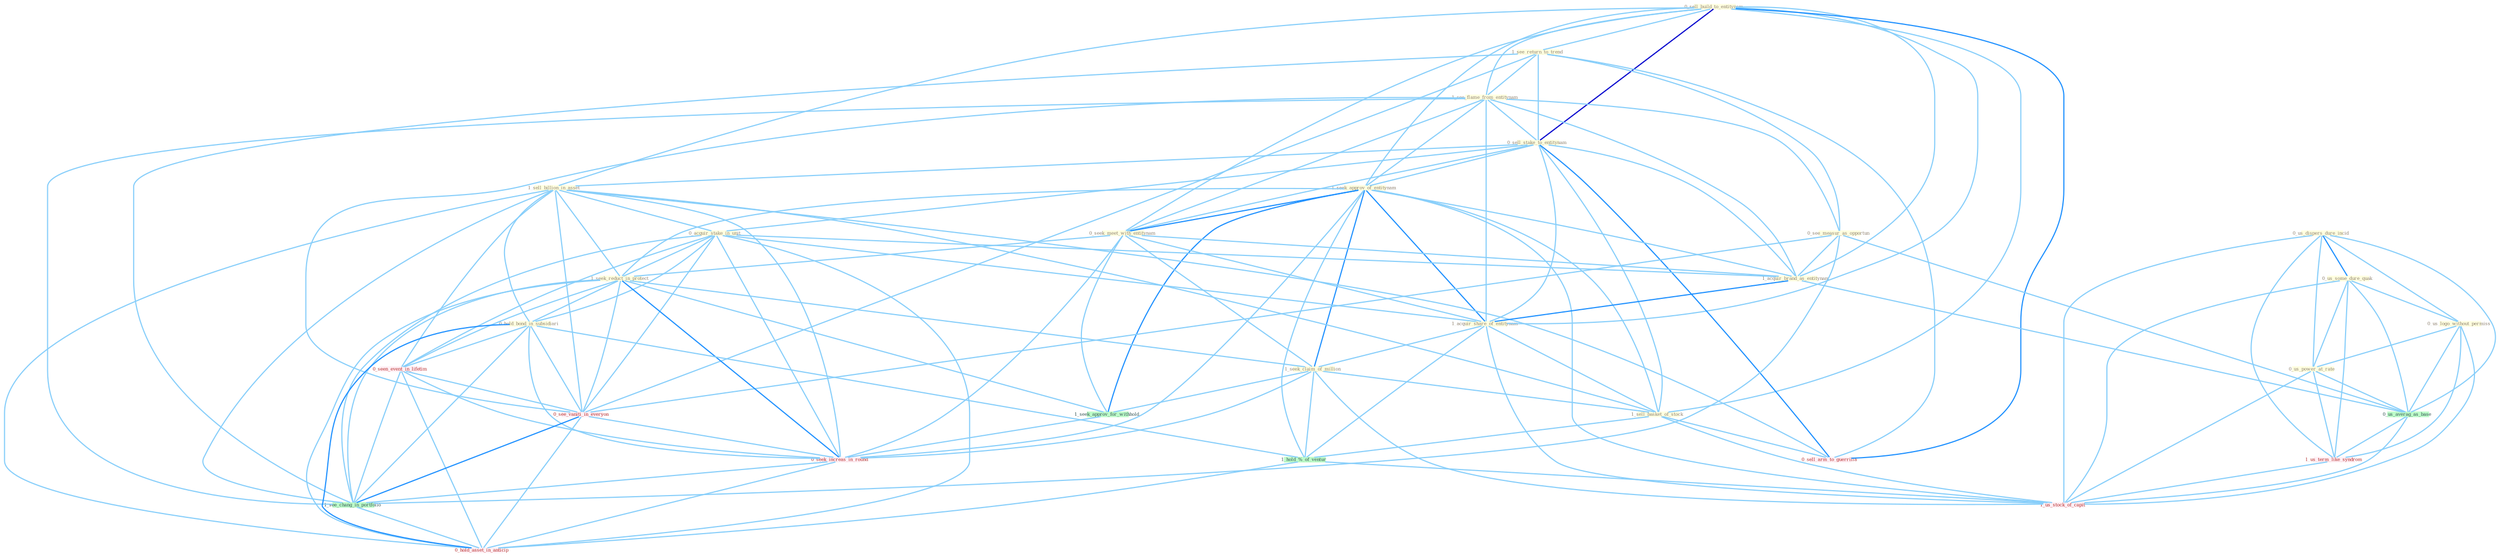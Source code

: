 Graph G{ 
    node
    [shape=polygon,style=filled,width=.5,height=.06,color="#BDFCC9",fixedsize=true,fontsize=4,
    fontcolor="#2f4f4f"];
    {node
    [color="#ffffe0", fontcolor="#8b7d6b"] "0_sell_build_to_entitynam " "1_see_return_to_trend " "1_see_flame_from_entitynam " "0_us_dispers_dure_incid " "0_sell_stake_to_entitynam " "1_seek_approv_of_entitynam " "0_us_some_dure_quak " "0_see_measur_as_opportun " "0_seek_meet_with_entitynam " "1_sell_billion_in_asset " "0_acquir_stake_in_unit " "0_us_logo_without_permiss " "1_acquir_brand_as_entitynam " "1_acquir_share_of_entitynam " "1_seek_reduct_in_protect " "1_seek_claim_of_million " "1_sell_basket_of_stock " "0_hold_bond_in_subsidiari " "0_us_power_at_rate "}
{node [color="#fff0f5", fontcolor="#b22222"] "0_seen_event_in_lifetim " "1_us_term_like_syndrom " "0_see_vaniti_in_everyon " "0_sell_arm_to_guerrilla " "0_seek_increas_in_round " "1_us_stock_of_capit " "0_hold_asset_in_anticip "}
edge [color="#B0E2FF"];

	"0_sell_build_to_entitynam " -- "1_see_return_to_trend " [w="1", color="#87cefa" ];
	"0_sell_build_to_entitynam " -- "1_see_flame_from_entitynam " [w="1", color="#87cefa" ];
	"0_sell_build_to_entitynam " -- "0_sell_stake_to_entitynam " [w="3", color="#0000cd" , len=0.6];
	"0_sell_build_to_entitynam " -- "1_seek_approv_of_entitynam " [w="1", color="#87cefa" ];
	"0_sell_build_to_entitynam " -- "0_seek_meet_with_entitynam " [w="1", color="#87cefa" ];
	"0_sell_build_to_entitynam " -- "1_sell_billion_in_asset " [w="1", color="#87cefa" ];
	"0_sell_build_to_entitynam " -- "1_acquir_brand_as_entitynam " [w="1", color="#87cefa" ];
	"0_sell_build_to_entitynam " -- "1_acquir_share_of_entitynam " [w="1", color="#87cefa" ];
	"0_sell_build_to_entitynam " -- "1_sell_basket_of_stock " [w="1", color="#87cefa" ];
	"0_sell_build_to_entitynam " -- "0_sell_arm_to_guerrilla " [w="2", color="#1e90ff" , len=0.8];
	"1_see_return_to_trend " -- "1_see_flame_from_entitynam " [w="1", color="#87cefa" ];
	"1_see_return_to_trend " -- "0_sell_stake_to_entitynam " [w="1", color="#87cefa" ];
	"1_see_return_to_trend " -- "0_see_measur_as_opportun " [w="1", color="#87cefa" ];
	"1_see_return_to_trend " -- "0_see_vaniti_in_everyon " [w="1", color="#87cefa" ];
	"1_see_return_to_trend " -- "0_sell_arm_to_guerrilla " [w="1", color="#87cefa" ];
	"1_see_return_to_trend " -- "1_see_chang_in_portfolio " [w="1", color="#87cefa" ];
	"1_see_flame_from_entitynam " -- "0_sell_stake_to_entitynam " [w="1", color="#87cefa" ];
	"1_see_flame_from_entitynam " -- "1_seek_approv_of_entitynam " [w="1", color="#87cefa" ];
	"1_see_flame_from_entitynam " -- "0_see_measur_as_opportun " [w="1", color="#87cefa" ];
	"1_see_flame_from_entitynam " -- "0_seek_meet_with_entitynam " [w="1", color="#87cefa" ];
	"1_see_flame_from_entitynam " -- "1_acquir_brand_as_entitynam " [w="1", color="#87cefa" ];
	"1_see_flame_from_entitynam " -- "1_acquir_share_of_entitynam " [w="1", color="#87cefa" ];
	"1_see_flame_from_entitynam " -- "0_see_vaniti_in_everyon " [w="1", color="#87cefa" ];
	"1_see_flame_from_entitynam " -- "1_see_chang_in_portfolio " [w="1", color="#87cefa" ];
	"0_us_dispers_dure_incid " -- "0_us_some_dure_quak " [w="2", color="#1e90ff" , len=0.8];
	"0_us_dispers_dure_incid " -- "0_us_logo_without_permiss " [w="1", color="#87cefa" ];
	"0_us_dispers_dure_incid " -- "0_us_power_at_rate " [w="1", color="#87cefa" ];
	"0_us_dispers_dure_incid " -- "0_us_averag_as_base " [w="1", color="#87cefa" ];
	"0_us_dispers_dure_incid " -- "1_us_term_like_syndrom " [w="1", color="#87cefa" ];
	"0_us_dispers_dure_incid " -- "1_us_stock_of_capit " [w="1", color="#87cefa" ];
	"0_sell_stake_to_entitynam " -- "1_seek_approv_of_entitynam " [w="1", color="#87cefa" ];
	"0_sell_stake_to_entitynam " -- "0_seek_meet_with_entitynam " [w="1", color="#87cefa" ];
	"0_sell_stake_to_entitynam " -- "1_sell_billion_in_asset " [w="1", color="#87cefa" ];
	"0_sell_stake_to_entitynam " -- "0_acquir_stake_in_unit " [w="1", color="#87cefa" ];
	"0_sell_stake_to_entitynam " -- "1_acquir_brand_as_entitynam " [w="1", color="#87cefa" ];
	"0_sell_stake_to_entitynam " -- "1_acquir_share_of_entitynam " [w="1", color="#87cefa" ];
	"0_sell_stake_to_entitynam " -- "1_sell_basket_of_stock " [w="1", color="#87cefa" ];
	"0_sell_stake_to_entitynam " -- "0_sell_arm_to_guerrilla " [w="2", color="#1e90ff" , len=0.8];
	"1_seek_approv_of_entitynam " -- "0_seek_meet_with_entitynam " [w="2", color="#1e90ff" , len=0.8];
	"1_seek_approv_of_entitynam " -- "1_acquir_brand_as_entitynam " [w="1", color="#87cefa" ];
	"1_seek_approv_of_entitynam " -- "1_acquir_share_of_entitynam " [w="2", color="#1e90ff" , len=0.8];
	"1_seek_approv_of_entitynam " -- "1_seek_reduct_in_protect " [w="1", color="#87cefa" ];
	"1_seek_approv_of_entitynam " -- "1_seek_claim_of_million " [w="2", color="#1e90ff" , len=0.8];
	"1_seek_approv_of_entitynam " -- "1_sell_basket_of_stock " [w="1", color="#87cefa" ];
	"1_seek_approv_of_entitynam " -- "1_seek_approv_for_withhold " [w="2", color="#1e90ff" , len=0.8];
	"1_seek_approv_of_entitynam " -- "1_hold_%_of_ventur " [w="1", color="#87cefa" ];
	"1_seek_approv_of_entitynam " -- "0_seek_increas_in_round " [w="1", color="#87cefa" ];
	"1_seek_approv_of_entitynam " -- "1_us_stock_of_capit " [w="1", color="#87cefa" ];
	"0_us_some_dure_quak " -- "0_us_logo_without_permiss " [w="1", color="#87cefa" ];
	"0_us_some_dure_quak " -- "0_us_power_at_rate " [w="1", color="#87cefa" ];
	"0_us_some_dure_quak " -- "0_us_averag_as_base " [w="1", color="#87cefa" ];
	"0_us_some_dure_quak " -- "1_us_term_like_syndrom " [w="1", color="#87cefa" ];
	"0_us_some_dure_quak " -- "1_us_stock_of_capit " [w="1", color="#87cefa" ];
	"0_see_measur_as_opportun " -- "1_acquir_brand_as_entitynam " [w="1", color="#87cefa" ];
	"0_see_measur_as_opportun " -- "0_us_averag_as_base " [w="1", color="#87cefa" ];
	"0_see_measur_as_opportun " -- "0_see_vaniti_in_everyon " [w="1", color="#87cefa" ];
	"0_see_measur_as_opportun " -- "1_see_chang_in_portfolio " [w="1", color="#87cefa" ];
	"0_seek_meet_with_entitynam " -- "1_acquir_brand_as_entitynam " [w="1", color="#87cefa" ];
	"0_seek_meet_with_entitynam " -- "1_acquir_share_of_entitynam " [w="1", color="#87cefa" ];
	"0_seek_meet_with_entitynam " -- "1_seek_reduct_in_protect " [w="1", color="#87cefa" ];
	"0_seek_meet_with_entitynam " -- "1_seek_claim_of_million " [w="1", color="#87cefa" ];
	"0_seek_meet_with_entitynam " -- "1_seek_approv_for_withhold " [w="1", color="#87cefa" ];
	"0_seek_meet_with_entitynam " -- "0_seek_increas_in_round " [w="1", color="#87cefa" ];
	"1_sell_billion_in_asset " -- "0_acquir_stake_in_unit " [w="1", color="#87cefa" ];
	"1_sell_billion_in_asset " -- "1_seek_reduct_in_protect " [w="1", color="#87cefa" ];
	"1_sell_billion_in_asset " -- "1_sell_basket_of_stock " [w="1", color="#87cefa" ];
	"1_sell_billion_in_asset " -- "0_hold_bond_in_subsidiari " [w="1", color="#87cefa" ];
	"1_sell_billion_in_asset " -- "0_seen_event_in_lifetim " [w="1", color="#87cefa" ];
	"1_sell_billion_in_asset " -- "0_see_vaniti_in_everyon " [w="1", color="#87cefa" ];
	"1_sell_billion_in_asset " -- "0_sell_arm_to_guerrilla " [w="1", color="#87cefa" ];
	"1_sell_billion_in_asset " -- "0_seek_increas_in_round " [w="1", color="#87cefa" ];
	"1_sell_billion_in_asset " -- "1_see_chang_in_portfolio " [w="1", color="#87cefa" ];
	"1_sell_billion_in_asset " -- "0_hold_asset_in_anticip " [w="1", color="#87cefa" ];
	"0_acquir_stake_in_unit " -- "1_acquir_brand_as_entitynam " [w="1", color="#87cefa" ];
	"0_acquir_stake_in_unit " -- "1_acquir_share_of_entitynam " [w="1", color="#87cefa" ];
	"0_acquir_stake_in_unit " -- "1_seek_reduct_in_protect " [w="1", color="#87cefa" ];
	"0_acquir_stake_in_unit " -- "0_hold_bond_in_subsidiari " [w="1", color="#87cefa" ];
	"0_acquir_stake_in_unit " -- "0_seen_event_in_lifetim " [w="1", color="#87cefa" ];
	"0_acquir_stake_in_unit " -- "0_see_vaniti_in_everyon " [w="1", color="#87cefa" ];
	"0_acquir_stake_in_unit " -- "0_seek_increas_in_round " [w="1", color="#87cefa" ];
	"0_acquir_stake_in_unit " -- "1_see_chang_in_portfolio " [w="1", color="#87cefa" ];
	"0_acquir_stake_in_unit " -- "0_hold_asset_in_anticip " [w="1", color="#87cefa" ];
	"0_us_logo_without_permiss " -- "0_us_power_at_rate " [w="1", color="#87cefa" ];
	"0_us_logo_without_permiss " -- "0_us_averag_as_base " [w="1", color="#87cefa" ];
	"0_us_logo_without_permiss " -- "1_us_term_like_syndrom " [w="1", color="#87cefa" ];
	"0_us_logo_without_permiss " -- "1_us_stock_of_capit " [w="1", color="#87cefa" ];
	"1_acquir_brand_as_entitynam " -- "1_acquir_share_of_entitynam " [w="2", color="#1e90ff" , len=0.8];
	"1_acquir_brand_as_entitynam " -- "0_us_averag_as_base " [w="1", color="#87cefa" ];
	"1_acquir_share_of_entitynam " -- "1_seek_claim_of_million " [w="1", color="#87cefa" ];
	"1_acquir_share_of_entitynam " -- "1_sell_basket_of_stock " [w="1", color="#87cefa" ];
	"1_acquir_share_of_entitynam " -- "1_hold_%_of_ventur " [w="1", color="#87cefa" ];
	"1_acquir_share_of_entitynam " -- "1_us_stock_of_capit " [w="1", color="#87cefa" ];
	"1_seek_reduct_in_protect " -- "1_seek_claim_of_million " [w="1", color="#87cefa" ];
	"1_seek_reduct_in_protect " -- "0_hold_bond_in_subsidiari " [w="1", color="#87cefa" ];
	"1_seek_reduct_in_protect " -- "0_seen_event_in_lifetim " [w="1", color="#87cefa" ];
	"1_seek_reduct_in_protect " -- "1_seek_approv_for_withhold " [w="1", color="#87cefa" ];
	"1_seek_reduct_in_protect " -- "0_see_vaniti_in_everyon " [w="1", color="#87cefa" ];
	"1_seek_reduct_in_protect " -- "0_seek_increas_in_round " [w="2", color="#1e90ff" , len=0.8];
	"1_seek_reduct_in_protect " -- "1_see_chang_in_portfolio " [w="1", color="#87cefa" ];
	"1_seek_reduct_in_protect " -- "0_hold_asset_in_anticip " [w="1", color="#87cefa" ];
	"1_seek_claim_of_million " -- "1_sell_basket_of_stock " [w="1", color="#87cefa" ];
	"1_seek_claim_of_million " -- "1_seek_approv_for_withhold " [w="1", color="#87cefa" ];
	"1_seek_claim_of_million " -- "1_hold_%_of_ventur " [w="1", color="#87cefa" ];
	"1_seek_claim_of_million " -- "0_seek_increas_in_round " [w="1", color="#87cefa" ];
	"1_seek_claim_of_million " -- "1_us_stock_of_capit " [w="1", color="#87cefa" ];
	"1_sell_basket_of_stock " -- "1_hold_%_of_ventur " [w="1", color="#87cefa" ];
	"1_sell_basket_of_stock " -- "0_sell_arm_to_guerrilla " [w="1", color="#87cefa" ];
	"1_sell_basket_of_stock " -- "1_us_stock_of_capit " [w="1", color="#87cefa" ];
	"0_hold_bond_in_subsidiari " -- "0_seen_event_in_lifetim " [w="1", color="#87cefa" ];
	"0_hold_bond_in_subsidiari " -- "1_hold_%_of_ventur " [w="1", color="#87cefa" ];
	"0_hold_bond_in_subsidiari " -- "0_see_vaniti_in_everyon " [w="1", color="#87cefa" ];
	"0_hold_bond_in_subsidiari " -- "0_seek_increas_in_round " [w="1", color="#87cefa" ];
	"0_hold_bond_in_subsidiari " -- "1_see_chang_in_portfolio " [w="1", color="#87cefa" ];
	"0_hold_bond_in_subsidiari " -- "0_hold_asset_in_anticip " [w="2", color="#1e90ff" , len=0.8];
	"0_us_power_at_rate " -- "0_us_averag_as_base " [w="1", color="#87cefa" ];
	"0_us_power_at_rate " -- "1_us_term_like_syndrom " [w="1", color="#87cefa" ];
	"0_us_power_at_rate " -- "1_us_stock_of_capit " [w="1", color="#87cefa" ];
	"0_seen_event_in_lifetim " -- "0_see_vaniti_in_everyon " [w="1", color="#87cefa" ];
	"0_seen_event_in_lifetim " -- "0_seek_increas_in_round " [w="1", color="#87cefa" ];
	"0_seen_event_in_lifetim " -- "1_see_chang_in_portfolio " [w="1", color="#87cefa" ];
	"0_seen_event_in_lifetim " -- "0_hold_asset_in_anticip " [w="1", color="#87cefa" ];
	"0_us_averag_as_base " -- "1_us_term_like_syndrom " [w="1", color="#87cefa" ];
	"0_us_averag_as_base " -- "1_us_stock_of_capit " [w="1", color="#87cefa" ];
	"1_us_term_like_syndrom " -- "1_us_stock_of_capit " [w="1", color="#87cefa" ];
	"1_seek_approv_for_withhold " -- "0_seek_increas_in_round " [w="1", color="#87cefa" ];
	"1_hold_%_of_ventur " -- "1_us_stock_of_capit " [w="1", color="#87cefa" ];
	"1_hold_%_of_ventur " -- "0_hold_asset_in_anticip " [w="1", color="#87cefa" ];
	"0_see_vaniti_in_everyon " -- "0_seek_increas_in_round " [w="1", color="#87cefa" ];
	"0_see_vaniti_in_everyon " -- "1_see_chang_in_portfolio " [w="2", color="#1e90ff" , len=0.8];
	"0_see_vaniti_in_everyon " -- "0_hold_asset_in_anticip " [w="1", color="#87cefa" ];
	"0_seek_increas_in_round " -- "1_see_chang_in_portfolio " [w="1", color="#87cefa" ];
	"0_seek_increas_in_round " -- "0_hold_asset_in_anticip " [w="1", color="#87cefa" ];
	"1_see_chang_in_portfolio " -- "0_hold_asset_in_anticip " [w="1", color="#87cefa" ];
}